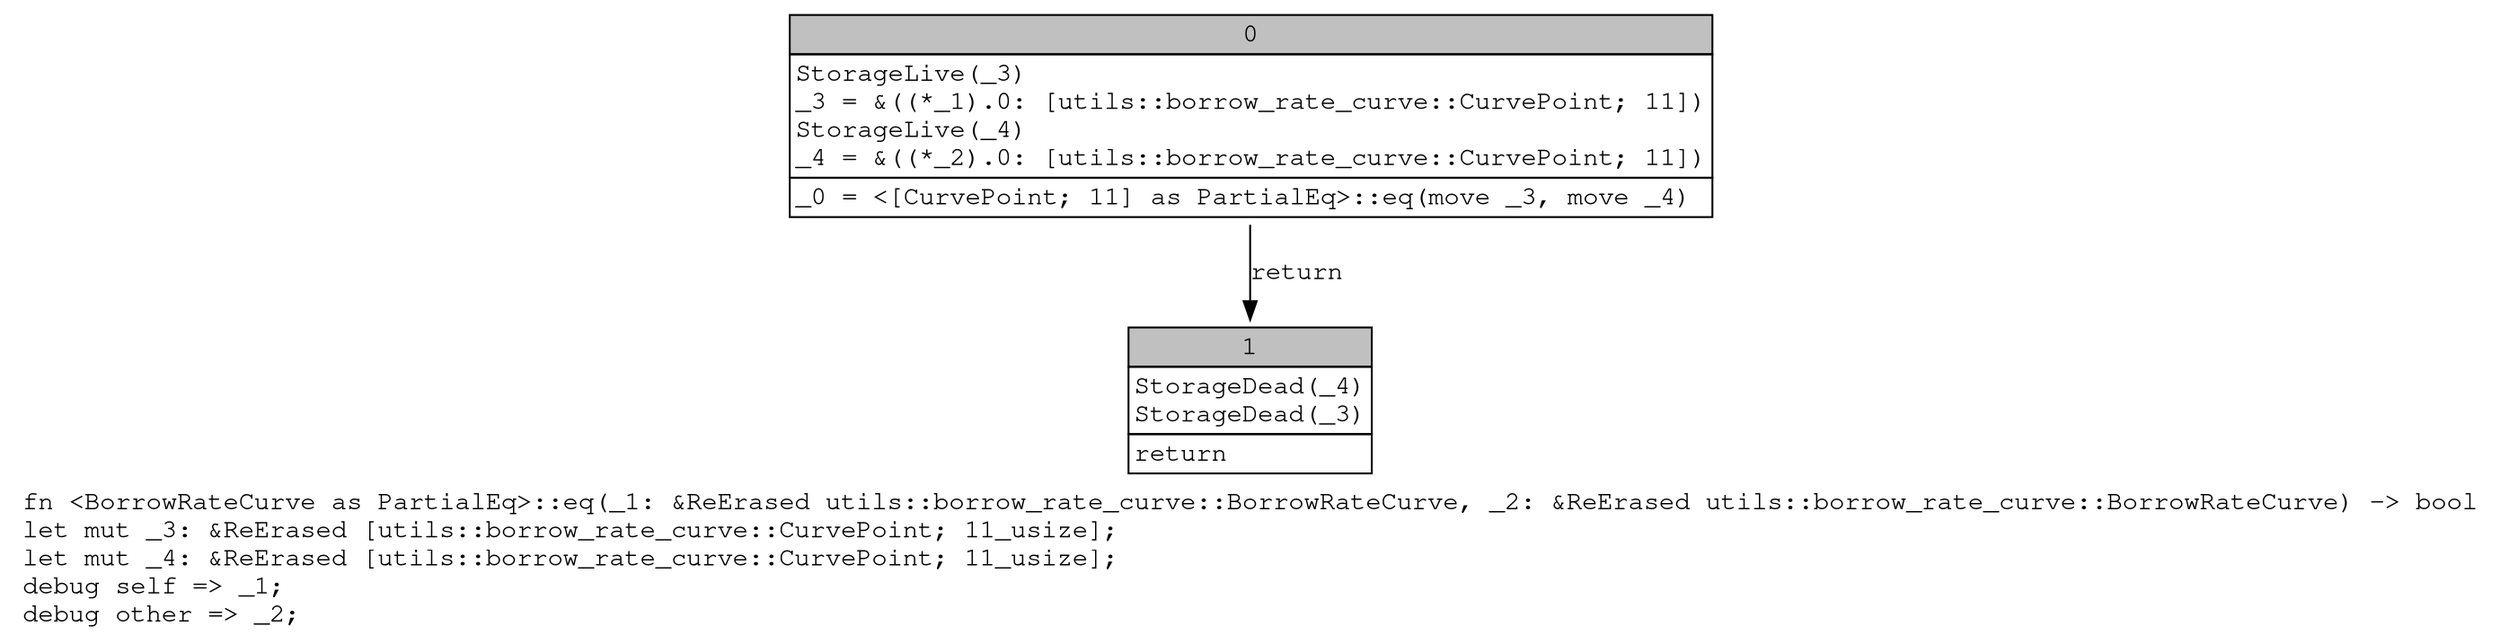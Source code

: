 digraph Mir_0_11217 {
    graph [fontname="Courier, monospace"];
    node [fontname="Courier, monospace"];
    edge [fontname="Courier, monospace"];
    label=<fn &lt;BorrowRateCurve as PartialEq&gt;::eq(_1: &amp;ReErased utils::borrow_rate_curve::BorrowRateCurve, _2: &amp;ReErased utils::borrow_rate_curve::BorrowRateCurve) -&gt; bool<br align="left"/>let mut _3: &amp;ReErased [utils::borrow_rate_curve::CurvePoint; 11_usize];<br align="left"/>let mut _4: &amp;ReErased [utils::borrow_rate_curve::CurvePoint; 11_usize];<br align="left"/>debug self =&gt; _1;<br align="left"/>debug other =&gt; _2;<br align="left"/>>;
    bb0__0_11217 [shape="none", label=<<table border="0" cellborder="1" cellspacing="0"><tr><td bgcolor="gray" align="center" colspan="1">0</td></tr><tr><td align="left" balign="left">StorageLive(_3)<br/>_3 = &amp;((*_1).0: [utils::borrow_rate_curve::CurvePoint; 11])<br/>StorageLive(_4)<br/>_4 = &amp;((*_2).0: [utils::borrow_rate_curve::CurvePoint; 11])<br/></td></tr><tr><td align="left">_0 = &lt;[CurvePoint; 11] as PartialEq&gt;::eq(move _3, move _4)</td></tr></table>>];
    bb1__0_11217 [shape="none", label=<<table border="0" cellborder="1" cellspacing="0"><tr><td bgcolor="gray" align="center" colspan="1">1</td></tr><tr><td align="left" balign="left">StorageDead(_4)<br/>StorageDead(_3)<br/></td></tr><tr><td align="left">return</td></tr></table>>];
    bb0__0_11217 -> bb1__0_11217 [label="return"];
}
